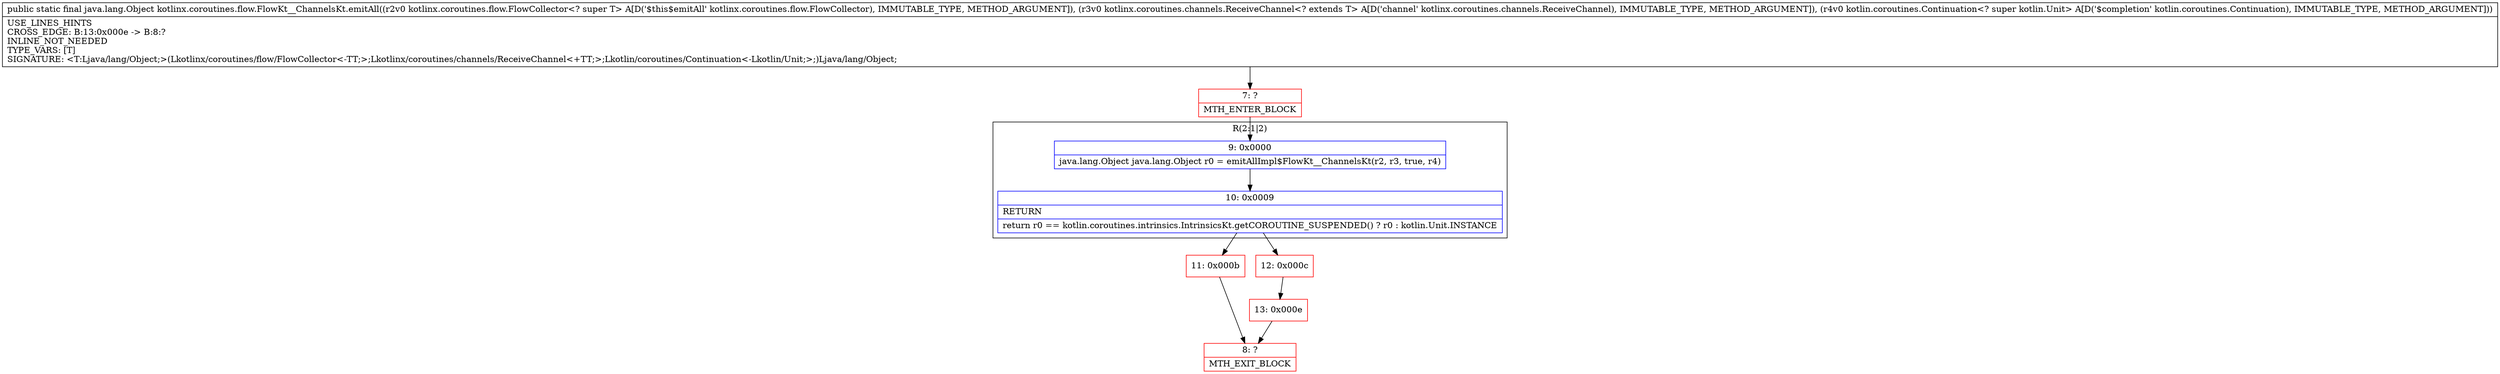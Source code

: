 digraph "CFG forkotlinx.coroutines.flow.FlowKt__ChannelsKt.emitAll(Lkotlinx\/coroutines\/flow\/FlowCollector;Lkotlinx\/coroutines\/channels\/ReceiveChannel;Lkotlin\/coroutines\/Continuation;)Ljava\/lang\/Object;" {
subgraph cluster_Region_1643889259 {
label = "R(2:1|2)";
node [shape=record,color=blue];
Node_9 [shape=record,label="{9\:\ 0x0000|java.lang.Object java.lang.Object r0 = emitAllImpl$FlowKt__ChannelsKt(r2, r3, true, r4)\l}"];
Node_10 [shape=record,label="{10\:\ 0x0009|RETURN\l|return r0 == kotlin.coroutines.intrinsics.IntrinsicsKt.getCOROUTINE_SUSPENDED() ? r0 : kotlin.Unit.INSTANCE\l}"];
}
Node_7 [shape=record,color=red,label="{7\:\ ?|MTH_ENTER_BLOCK\l}"];
Node_11 [shape=record,color=red,label="{11\:\ 0x000b}"];
Node_8 [shape=record,color=red,label="{8\:\ ?|MTH_EXIT_BLOCK\l}"];
Node_12 [shape=record,color=red,label="{12\:\ 0x000c}"];
Node_13 [shape=record,color=red,label="{13\:\ 0x000e}"];
MethodNode[shape=record,label="{public static final java.lang.Object kotlinx.coroutines.flow.FlowKt__ChannelsKt.emitAll((r2v0 kotlinx.coroutines.flow.FlowCollector\<? super T\> A[D('$this$emitAll' kotlinx.coroutines.flow.FlowCollector), IMMUTABLE_TYPE, METHOD_ARGUMENT]), (r3v0 kotlinx.coroutines.channels.ReceiveChannel\<? extends T\> A[D('channel' kotlinx.coroutines.channels.ReceiveChannel), IMMUTABLE_TYPE, METHOD_ARGUMENT]), (r4v0 kotlin.coroutines.Continuation\<? super kotlin.Unit\> A[D('$completion' kotlin.coroutines.Continuation), IMMUTABLE_TYPE, METHOD_ARGUMENT]))  | USE_LINES_HINTS\lCROSS_EDGE: B:13:0x000e \-\> B:8:?\lINLINE_NOT_NEEDED\lTYPE_VARS: [T]\lSIGNATURE: \<T:Ljava\/lang\/Object;\>(Lkotlinx\/coroutines\/flow\/FlowCollector\<\-TT;\>;Lkotlinx\/coroutines\/channels\/ReceiveChannel\<+TT;\>;Lkotlin\/coroutines\/Continuation\<\-Lkotlin\/Unit;\>;)Ljava\/lang\/Object;\l}"];
MethodNode -> Node_7;Node_9 -> Node_10;
Node_10 -> Node_11;
Node_10 -> Node_12;
Node_7 -> Node_9;
Node_11 -> Node_8;
Node_12 -> Node_13;
Node_13 -> Node_8;
}

